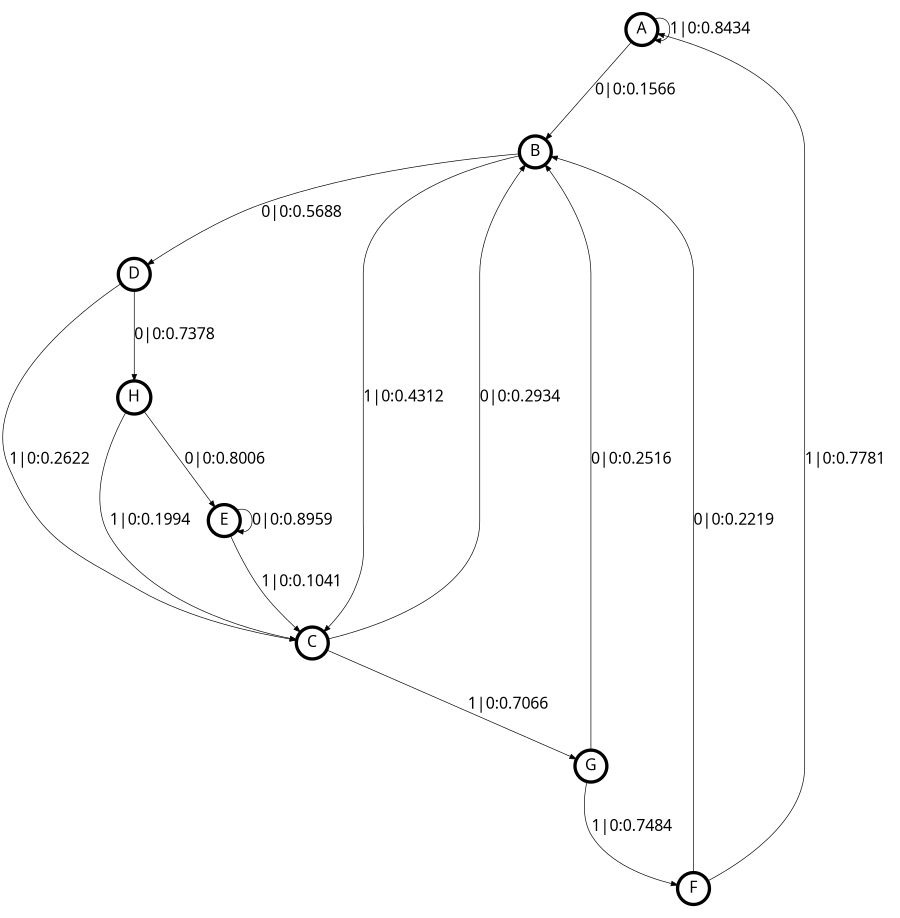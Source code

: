 digraph  {
size = "6,8.5";
ratio = "fill";
node
[shape = circle];
node [fontsize = 24];
node [penwidth = 5];
edge [fontsize = 24];
node [fontname = "CMU Serif Roman"];
graph [fontname = "CMU Serif Roman"];
edge [fontname = "CMU Serif Roman"];
A -> B [label = "0|0:0.1566   "];
A -> A [label = "1|0:0.8434   "];
B -> D [label = "0|0:0.5688   "];
B -> C [label = "1|0:0.4312   "];
C -> B [label = "0|0:0.2934   "];
C -> G [label = "1|0:0.7066   "];
D -> H [label = "0|0:0.7378   "];
D -> C [label = "1|0:0.2622   "];
E -> E [label = "0|0:0.8959   "];
E -> C [label = "1|0:0.1041   "];
F -> B [label = "0|0:0.2219   "];
F -> A [label = "1|0:0.7781   "];
G -> B [label = "0|0:0.2516   "];
G -> F [label = "1|0:0.7484   "];
H -> E [label = "0|0:0.8006   "];
H -> C [label = "1|0:0.1994   "];
}
